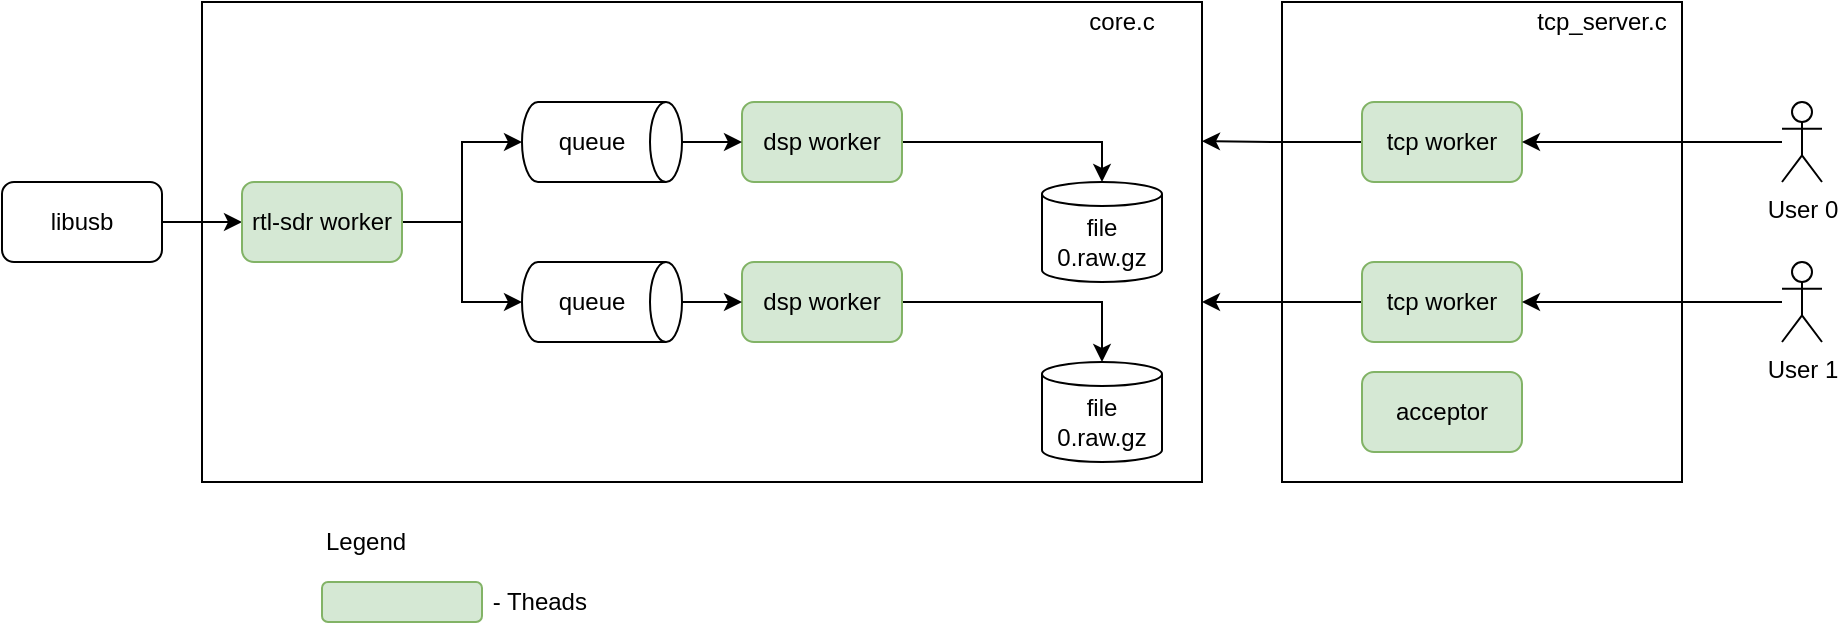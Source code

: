 <mxfile version="14.2.1" type="device"><diagram id="aUjgNz41bvMf3DPzhcTO" name="Page-1"><mxGraphModel dx="1113" dy="696" grid="1" gridSize="10" guides="1" tooltips="1" connect="1" arrows="1" fold="1" page="1" pageScale="1" pageWidth="827" pageHeight="1169" math="0" shadow="0"><root><mxCell id="0"/><mxCell id="1" parent="0"/><mxCell id="fQ7eJ2oKvosSPAxY7Nug-19" value="" style="rounded=0;whiteSpace=wrap;html=1;" vertex="1" parent="1"><mxGeometry x="260" y="110" width="500" height="240" as="geometry"/></mxCell><mxCell id="fQ7eJ2oKvosSPAxY7Nug-3" style="edgeStyle=orthogonalEdgeStyle;rounded=0;orthogonalLoop=1;jettySize=auto;html=1;entryX=0;entryY=0.5;entryDx=0;entryDy=0;" edge="1" parent="1" source="fQ7eJ2oKvosSPAxY7Nug-1" target="fQ7eJ2oKvosSPAxY7Nug-2"><mxGeometry relative="1" as="geometry"/></mxCell><mxCell id="fQ7eJ2oKvosSPAxY7Nug-1" value="libusb" style="rounded=1;whiteSpace=wrap;html=1;" vertex="1" parent="1"><mxGeometry x="160" y="200" width="80" height="40" as="geometry"/></mxCell><mxCell id="fQ7eJ2oKvosSPAxY7Nug-7" style="edgeStyle=orthogonalEdgeStyle;rounded=0;orthogonalLoop=1;jettySize=auto;html=1;entryX=0.5;entryY=1;entryDx=0;entryDy=0;entryPerimeter=0;" edge="1" parent="1" source="fQ7eJ2oKvosSPAxY7Nug-2" target="fQ7eJ2oKvosSPAxY7Nug-5"><mxGeometry relative="1" as="geometry"/></mxCell><mxCell id="fQ7eJ2oKvosSPAxY7Nug-14" style="edgeStyle=orthogonalEdgeStyle;rounded=0;orthogonalLoop=1;jettySize=auto;html=1;entryX=0.5;entryY=1;entryDx=0;entryDy=0;entryPerimeter=0;" edge="1" parent="1" source="fQ7eJ2oKvosSPAxY7Nug-2" target="fQ7eJ2oKvosSPAxY7Nug-12"><mxGeometry relative="1" as="geometry"/></mxCell><mxCell id="fQ7eJ2oKvosSPAxY7Nug-2" value="rtl-sdr worker" style="rounded=1;whiteSpace=wrap;html=1;fillColor=#d5e8d4;strokeColor=#82b366;" vertex="1" parent="1"><mxGeometry x="280" y="200" width="80" height="40" as="geometry"/></mxCell><mxCell id="fQ7eJ2oKvosSPAxY7Nug-16" style="edgeStyle=orthogonalEdgeStyle;rounded=0;orthogonalLoop=1;jettySize=auto;html=1;entryX=0.5;entryY=0;entryDx=0;entryDy=0;entryPerimeter=0;" edge="1" parent="1" source="fQ7eJ2oKvosSPAxY7Nug-4" target="fQ7eJ2oKvosSPAxY7Nug-15"><mxGeometry relative="1" as="geometry"/></mxCell><mxCell id="fQ7eJ2oKvosSPAxY7Nug-4" value="dsp worker" style="rounded=1;whiteSpace=wrap;html=1;fillColor=#d5e8d4;strokeColor=#82b366;" vertex="1" parent="1"><mxGeometry x="530" y="160" width="80" height="40" as="geometry"/></mxCell><mxCell id="fQ7eJ2oKvosSPAxY7Nug-8" style="edgeStyle=orthogonalEdgeStyle;rounded=0;orthogonalLoop=1;jettySize=auto;html=1;entryX=0;entryY=0.5;entryDx=0;entryDy=0;" edge="1" parent="1" source="fQ7eJ2oKvosSPAxY7Nug-5" target="fQ7eJ2oKvosSPAxY7Nug-4"><mxGeometry relative="1" as="geometry"/></mxCell><mxCell id="fQ7eJ2oKvosSPAxY7Nug-5" value="" style="shape=cylinder3;whiteSpace=wrap;html=1;boundedLbl=1;backgroundOutline=1;size=8;rotation=90;" vertex="1" parent="1"><mxGeometry x="440" y="140" width="40" height="80" as="geometry"/></mxCell><mxCell id="fQ7eJ2oKvosSPAxY7Nug-9" value="queue" style="text;html=1;strokeColor=none;fillColor=none;align=center;verticalAlign=middle;whiteSpace=wrap;rounded=0;" vertex="1" parent="1"><mxGeometry x="430" y="170" width="50" height="20" as="geometry"/></mxCell><mxCell id="fQ7eJ2oKvosSPAxY7Nug-18" style="edgeStyle=orthogonalEdgeStyle;rounded=0;orthogonalLoop=1;jettySize=auto;html=1;entryX=0.5;entryY=0;entryDx=0;entryDy=0;entryPerimeter=0;" edge="1" parent="1" source="fQ7eJ2oKvosSPAxY7Nug-10" target="fQ7eJ2oKvosSPAxY7Nug-17"><mxGeometry relative="1" as="geometry"/></mxCell><mxCell id="fQ7eJ2oKvosSPAxY7Nug-10" value="dsp worker" style="rounded=1;whiteSpace=wrap;html=1;fillColor=#d5e8d4;strokeColor=#82b366;" vertex="1" parent="1"><mxGeometry x="530" y="240" width="80" height="40" as="geometry"/></mxCell><mxCell id="fQ7eJ2oKvosSPAxY7Nug-11" style="edgeStyle=orthogonalEdgeStyle;rounded=0;orthogonalLoop=1;jettySize=auto;html=1;entryX=0;entryY=0.5;entryDx=0;entryDy=0;" edge="1" parent="1" source="fQ7eJ2oKvosSPAxY7Nug-12" target="fQ7eJ2oKvosSPAxY7Nug-10"><mxGeometry relative="1" as="geometry"/></mxCell><mxCell id="fQ7eJ2oKvosSPAxY7Nug-12" value="" style="shape=cylinder3;whiteSpace=wrap;html=1;boundedLbl=1;backgroundOutline=1;size=8;rotation=90;" vertex="1" parent="1"><mxGeometry x="440" y="220" width="40" height="80" as="geometry"/></mxCell><mxCell id="fQ7eJ2oKvosSPAxY7Nug-13" value="queue" style="text;html=1;strokeColor=none;fillColor=none;align=center;verticalAlign=middle;whiteSpace=wrap;rounded=0;" vertex="1" parent="1"><mxGeometry x="430" y="250" width="50" height="20" as="geometry"/></mxCell><mxCell id="fQ7eJ2oKvosSPAxY7Nug-15" value="file&lt;br&gt;0.raw.gz" style="shape=cylinder3;whiteSpace=wrap;html=1;boundedLbl=1;backgroundOutline=1;size=6;" vertex="1" parent="1"><mxGeometry x="680" y="200" width="60" height="50" as="geometry"/></mxCell><mxCell id="fQ7eJ2oKvosSPAxY7Nug-17" value="file&lt;br&gt;0.raw.gz" style="shape=cylinder3;whiteSpace=wrap;html=1;boundedLbl=1;backgroundOutline=1;size=6;" vertex="1" parent="1"><mxGeometry x="680" y="290" width="60" height="50" as="geometry"/></mxCell><mxCell id="fQ7eJ2oKvosSPAxY7Nug-20" value="core.c" style="text;html=1;strokeColor=none;fillColor=none;align=center;verticalAlign=middle;whiteSpace=wrap;rounded=0;" vertex="1" parent="1"><mxGeometry x="680" y="110" width="80" height="20" as="geometry"/></mxCell><mxCell id="fQ7eJ2oKvosSPAxY7Nug-21" value="" style="rounded=0;whiteSpace=wrap;html=1;" vertex="1" parent="1"><mxGeometry x="800" y="110" width="200" height="240" as="geometry"/></mxCell><mxCell id="fQ7eJ2oKvosSPAxY7Nug-32" style="edgeStyle=orthogonalEdgeStyle;rounded=0;orthogonalLoop=1;jettySize=auto;html=1;entryX=1;entryY=0.29;entryDx=0;entryDy=0;entryPerimeter=0;" edge="1" parent="1" source="fQ7eJ2oKvosSPAxY7Nug-22" target="fQ7eJ2oKvosSPAxY7Nug-19"><mxGeometry relative="1" as="geometry"><mxPoint x="761" y="183" as="targetPoint"/></mxGeometry></mxCell><mxCell id="fQ7eJ2oKvosSPAxY7Nug-22" value="tcp worker" style="rounded=1;whiteSpace=wrap;html=1;fillColor=#d5e8d4;strokeColor=#82b366;" vertex="1" parent="1"><mxGeometry x="840" y="160" width="80" height="40" as="geometry"/></mxCell><mxCell id="fQ7eJ2oKvosSPAxY7Nug-31" style="edgeStyle=orthogonalEdgeStyle;rounded=0;orthogonalLoop=1;jettySize=auto;html=1;entryX=1;entryY=0.625;entryDx=0;entryDy=0;entryPerimeter=0;" edge="1" parent="1" source="fQ7eJ2oKvosSPAxY7Nug-23" target="fQ7eJ2oKvosSPAxY7Nug-19"><mxGeometry relative="1" as="geometry"/></mxCell><mxCell id="fQ7eJ2oKvosSPAxY7Nug-23" value="tcp worker" style="rounded=1;whiteSpace=wrap;html=1;fillColor=#d5e8d4;strokeColor=#82b366;" vertex="1" parent="1"><mxGeometry x="840" y="240" width="80" height="40" as="geometry"/></mxCell><mxCell id="fQ7eJ2oKvosSPAxY7Nug-24" value="acceptor" style="rounded=1;whiteSpace=wrap;html=1;fillColor=#d5e8d4;strokeColor=#82b366;" vertex="1" parent="1"><mxGeometry x="840" y="295" width="80" height="40" as="geometry"/></mxCell><mxCell id="fQ7eJ2oKvosSPAxY7Nug-25" value="tcp_server.c" style="text;html=1;strokeColor=none;fillColor=none;align=center;verticalAlign=middle;whiteSpace=wrap;rounded=0;" vertex="1" parent="1"><mxGeometry x="920" y="110" width="80" height="20" as="geometry"/></mxCell><mxCell id="fQ7eJ2oKvosSPAxY7Nug-27" style="edgeStyle=orthogonalEdgeStyle;rounded=0;orthogonalLoop=1;jettySize=auto;html=1;" edge="1" parent="1" source="fQ7eJ2oKvosSPAxY7Nug-26" target="fQ7eJ2oKvosSPAxY7Nug-22"><mxGeometry relative="1" as="geometry"/></mxCell><mxCell id="fQ7eJ2oKvosSPAxY7Nug-26" value="User 0" style="shape=umlActor;verticalLabelPosition=bottom;verticalAlign=top;html=1;outlineConnect=0;" vertex="1" parent="1"><mxGeometry x="1050" y="160" width="20" height="40" as="geometry"/></mxCell><mxCell id="fQ7eJ2oKvosSPAxY7Nug-30" style="edgeStyle=orthogonalEdgeStyle;rounded=0;orthogonalLoop=1;jettySize=auto;html=1;entryX=1;entryY=0.5;entryDx=0;entryDy=0;" edge="1" parent="1" source="fQ7eJ2oKvosSPAxY7Nug-29" target="fQ7eJ2oKvosSPAxY7Nug-23"><mxGeometry relative="1" as="geometry"/></mxCell><mxCell id="fQ7eJ2oKvosSPAxY7Nug-29" value="User 1" style="shape=umlActor;verticalLabelPosition=bottom;verticalAlign=top;html=1;outlineConnect=0;" vertex="1" parent="1"><mxGeometry x="1050" y="240" width="20" height="40" as="geometry"/></mxCell><mxCell id="fQ7eJ2oKvosSPAxY7Nug-33" value="" style="rounded=1;whiteSpace=wrap;html=1;fillColor=#d5e8d4;strokeColor=#82b366;" vertex="1" parent="1"><mxGeometry x="320" y="400" width="80" height="20" as="geometry"/></mxCell><mxCell id="fQ7eJ2oKvosSPAxY7Nug-34" value="Legend" style="text;html=1;strokeColor=none;fillColor=none;align=left;verticalAlign=middle;whiteSpace=wrap;rounded=0;" vertex="1" parent="1"><mxGeometry x="320" y="370" width="120" height="20" as="geometry"/></mxCell><mxCell id="fQ7eJ2oKvosSPAxY7Nug-35" value="&amp;nbsp;- Theads" style="text;html=1;strokeColor=none;fillColor=none;align=left;verticalAlign=middle;whiteSpace=wrap;rounded=0;" vertex="1" parent="1"><mxGeometry x="400" y="400" width="120" height="20" as="geometry"/></mxCell></root></mxGraphModel></diagram></mxfile>